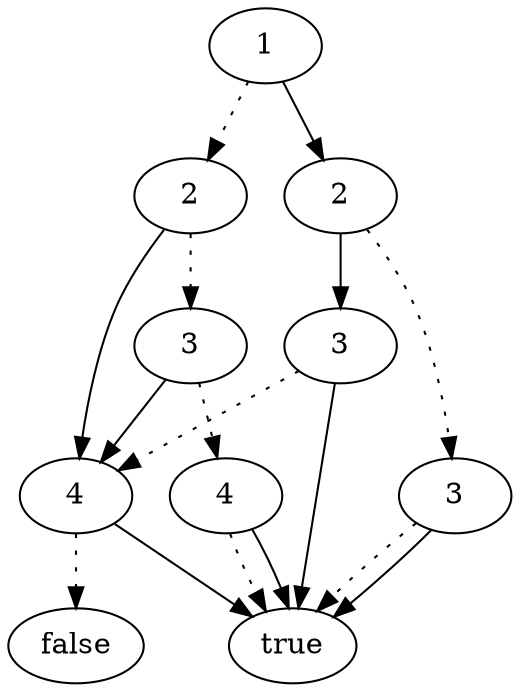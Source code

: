 digraph G {
node1 [label="1"];
node2 [label="2"];
node4 [label="3"];
node8 [label="4"];
node16 [label="true"];
node8 -> node16 [style="dotted"];
node8 -> node16;
node5 [label="4"];
node10 [label="false"];
node5 -> node10 [style="dotted"];
node5 -> node16;
node4 -> node8 [style="dotted"];
node4 -> node5;
node2 -> node4 [style="dotted"];
node2 -> node5;
node3 [label="2"];
node6 [label="3"];
node6 -> node16 [style="dotted"];
node6 -> node16;
node7 [label="3"];
node7 -> node5 [style="dotted"];
node7 -> node16;
node3 -> node6 [style="dotted"];
node3 -> node7;
node1 -> node2 [style="dotted"];
node1 -> node3;
}